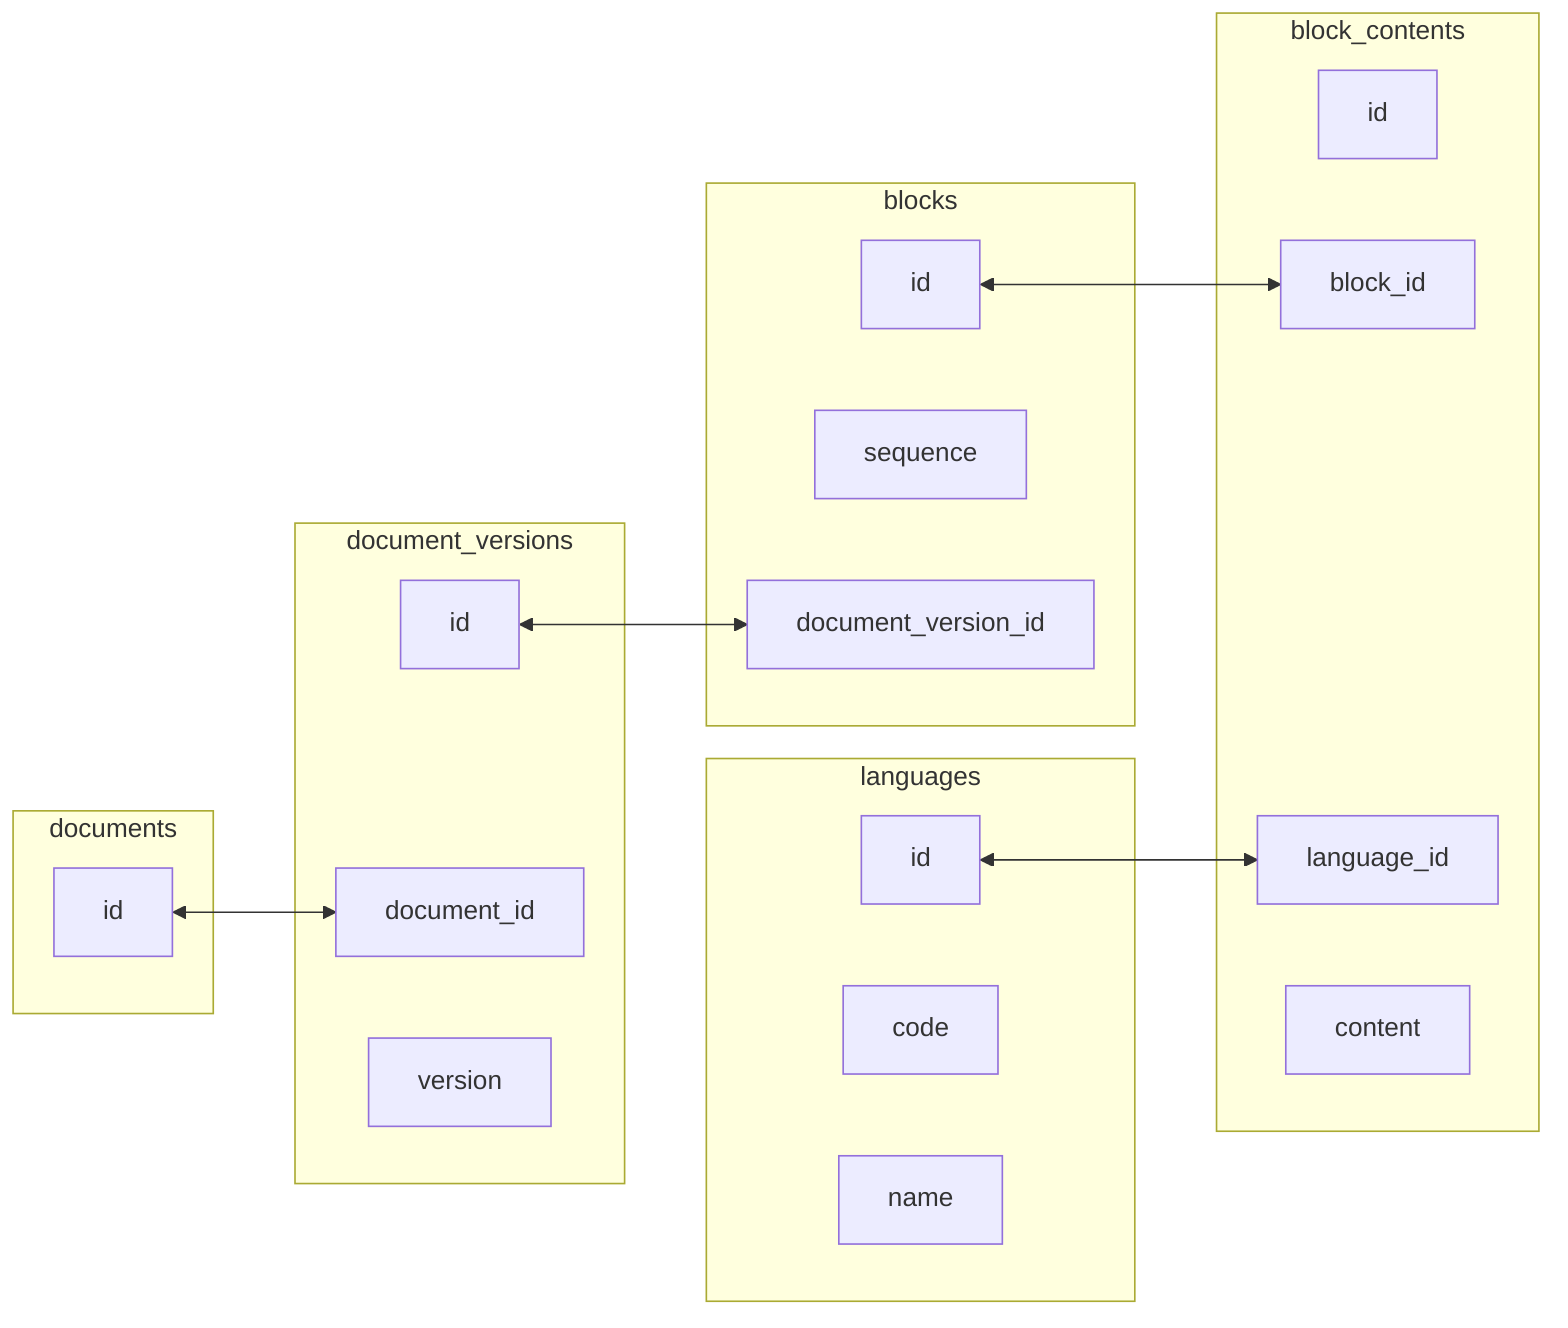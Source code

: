 graph LR
    subgraph languages
        language.id[id]
        language.code[code]
        language.name[name]

    end
    subgraph documents
        document_id[id]
    end

    subgraph document_versions
        document_version.id[id]
        document_version.document_id[document_id]
        document_version.version[version]
    end

    subgraph blocks
        block.id[id]
        block.sequence[sequence]
        block.document_version_id[document_version_id]
    end

    subgraph block_contents
        block_content.id[id]
        block_content.block_id[block_id]
        block_content.language_id[language_id]
        block_content.content[content]
    end

    document_id <--> document_version.document_id
    document_version.id <--> block.document_version_id
    block.id <--> block_content.block_id
    language.id <--> block_content.language_id